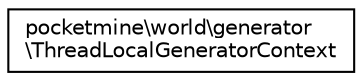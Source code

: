 digraph "Graphical Class Hierarchy"
{
 // INTERACTIVE_SVG=YES
 // LATEX_PDF_SIZE
  edge [fontname="Helvetica",fontsize="10",labelfontname="Helvetica",labelfontsize="10"];
  node [fontname="Helvetica",fontsize="10",shape=record];
  rankdir="LR";
  Node0 [label="pocketmine\\world\\generator\l\\ThreadLocalGeneratorContext",height=0.2,width=0.4,color="black", fillcolor="white", style="filled",URL="$d0/d9d/classpocketmine_1_1world_1_1generator_1_1_thread_local_generator_context.html",tooltip=" "];
}
